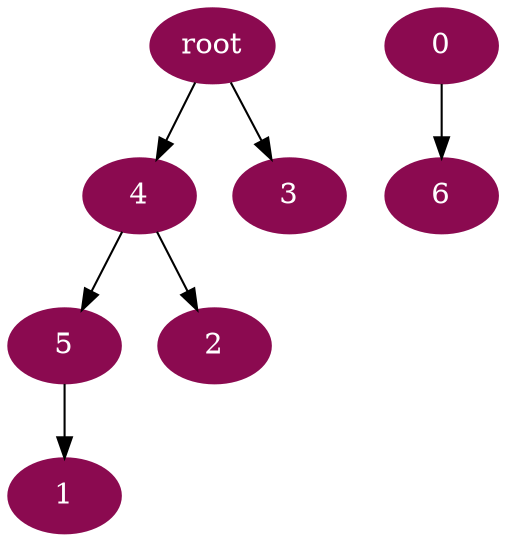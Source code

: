 digraph G {
node [color=deeppink4, style=filled, fontcolor=white];
5 -> 1;
4 -> 2;
"root" -> 3;
"root" -> 4;
4 -> 5;
0 -> 6;
}
